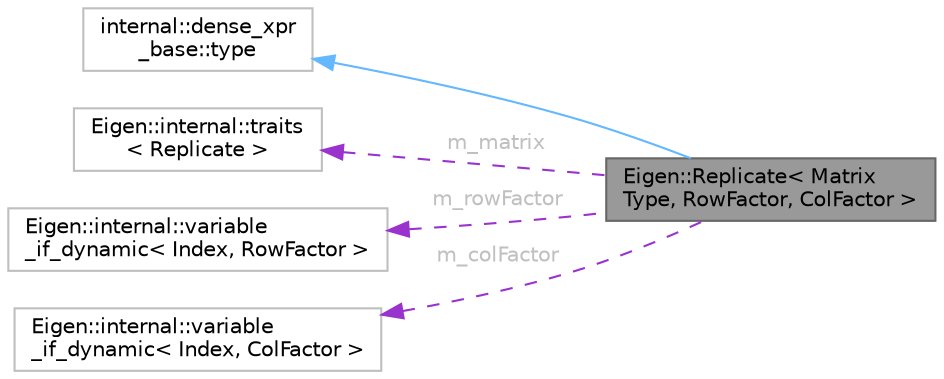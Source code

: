 digraph "Eigen::Replicate&lt; MatrixType, RowFactor, ColFactor &gt;"
{
 // LATEX_PDF_SIZE
  bgcolor="transparent";
  edge [fontname=Helvetica,fontsize=10,labelfontname=Helvetica,labelfontsize=10];
  node [fontname=Helvetica,fontsize=10,shape=box,height=0.2,width=0.4];
  rankdir="LR";
  Node1 [id="Node000001",label="Eigen::Replicate\< Matrix\lType, RowFactor, ColFactor \>",height=0.2,width=0.4,color="gray40", fillcolor="grey60", style="filled", fontcolor="black",tooltip="Expression of the multiple replication of a matrix or vector."];
  Node2 -> Node1 [id="edge5_Node000001_Node000002",dir="back",color="steelblue1",style="solid",tooltip=" "];
  Node2 [id="Node000002",label="internal::dense_xpr\l_base::type",height=0.2,width=0.4,color="grey75", fillcolor="white", style="filled",tooltip=" "];
  Node3 -> Node1 [id="edge6_Node000001_Node000003",dir="back",color="darkorchid3",style="dashed",tooltip=" ",label=<<TABLE CELLBORDER="0" BORDER="0"><TR><TD VALIGN="top" ALIGN="LEFT" CELLPADDING="1" CELLSPACING="0">m_matrix</TD></TR>
</TABLE>> ,fontcolor="grey" ];
  Node3 [id="Node000003",label="Eigen::internal::traits\l\< Replicate \>",height=0.2,width=0.4,color="grey75", fillcolor="white", style="filled",URL="$structEigen_1_1internal_1_1traits.html",tooltip=" "];
  Node4 -> Node1 [id="edge7_Node000001_Node000004",dir="back",color="darkorchid3",style="dashed",tooltip=" ",label=<<TABLE CELLBORDER="0" BORDER="0"><TR><TD VALIGN="top" ALIGN="LEFT" CELLPADDING="1" CELLSPACING="0">m_rowFactor</TD></TR>
</TABLE>> ,fontcolor="grey" ];
  Node4 [id="Node000004",label="Eigen::internal::variable\l_if_dynamic\< Index, RowFactor \>",height=0.2,width=0.4,color="grey75", fillcolor="white", style="filled",URL="$classEigen_1_1internal_1_1variable__if__dynamic.html",tooltip=" "];
  Node5 -> Node1 [id="edge8_Node000001_Node000005",dir="back",color="darkorchid3",style="dashed",tooltip=" ",label=<<TABLE CELLBORDER="0" BORDER="0"><TR><TD VALIGN="top" ALIGN="LEFT" CELLPADDING="1" CELLSPACING="0">m_colFactor</TD></TR>
</TABLE>> ,fontcolor="grey" ];
  Node5 [id="Node000005",label="Eigen::internal::variable\l_if_dynamic\< Index, ColFactor \>",height=0.2,width=0.4,color="grey75", fillcolor="white", style="filled",URL="$classEigen_1_1internal_1_1variable__if__dynamic.html",tooltip=" "];
}
